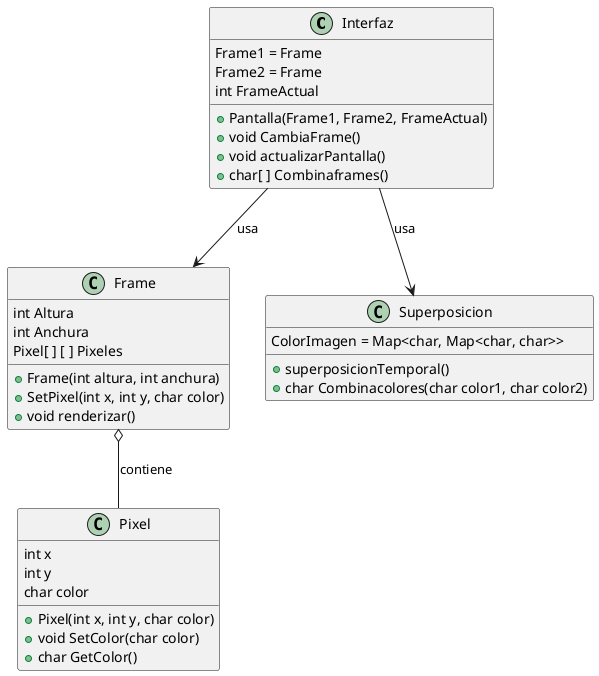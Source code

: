 @startuml
class Interfaz {
    Frame1 = Frame
    Frame2 = Frame
    int FrameActual

    + Pantalla(Frame1, Frame2, FrameActual)
    + void CambiaFrame()
    + void actualizarPantalla()
    + char[ ] Combinaframes()
}

class Frame {
    int Altura
    int Anchura
    Pixel[ ] [ ] Pixeles

    + Frame(int altura, int anchura)
    + SetPixel(int x, int y, char color)
    + void renderizar()
}

class Pixel {
    int x
    int y
    char color

    + Pixel(int x, int y, char color)
    + void SetColor(char color)
    + char GetColor()
}

class Superposicion {
    ColorImagen = Map<char, Map<char, char>>
    
    + superposicionTemporal()
    + char Combinacolores(char color1, char color2)
}

Interfaz --> Frame : usa
Interfaz --> Superposicion : usa
Frame o-- Pixel : contiene

@enduml
